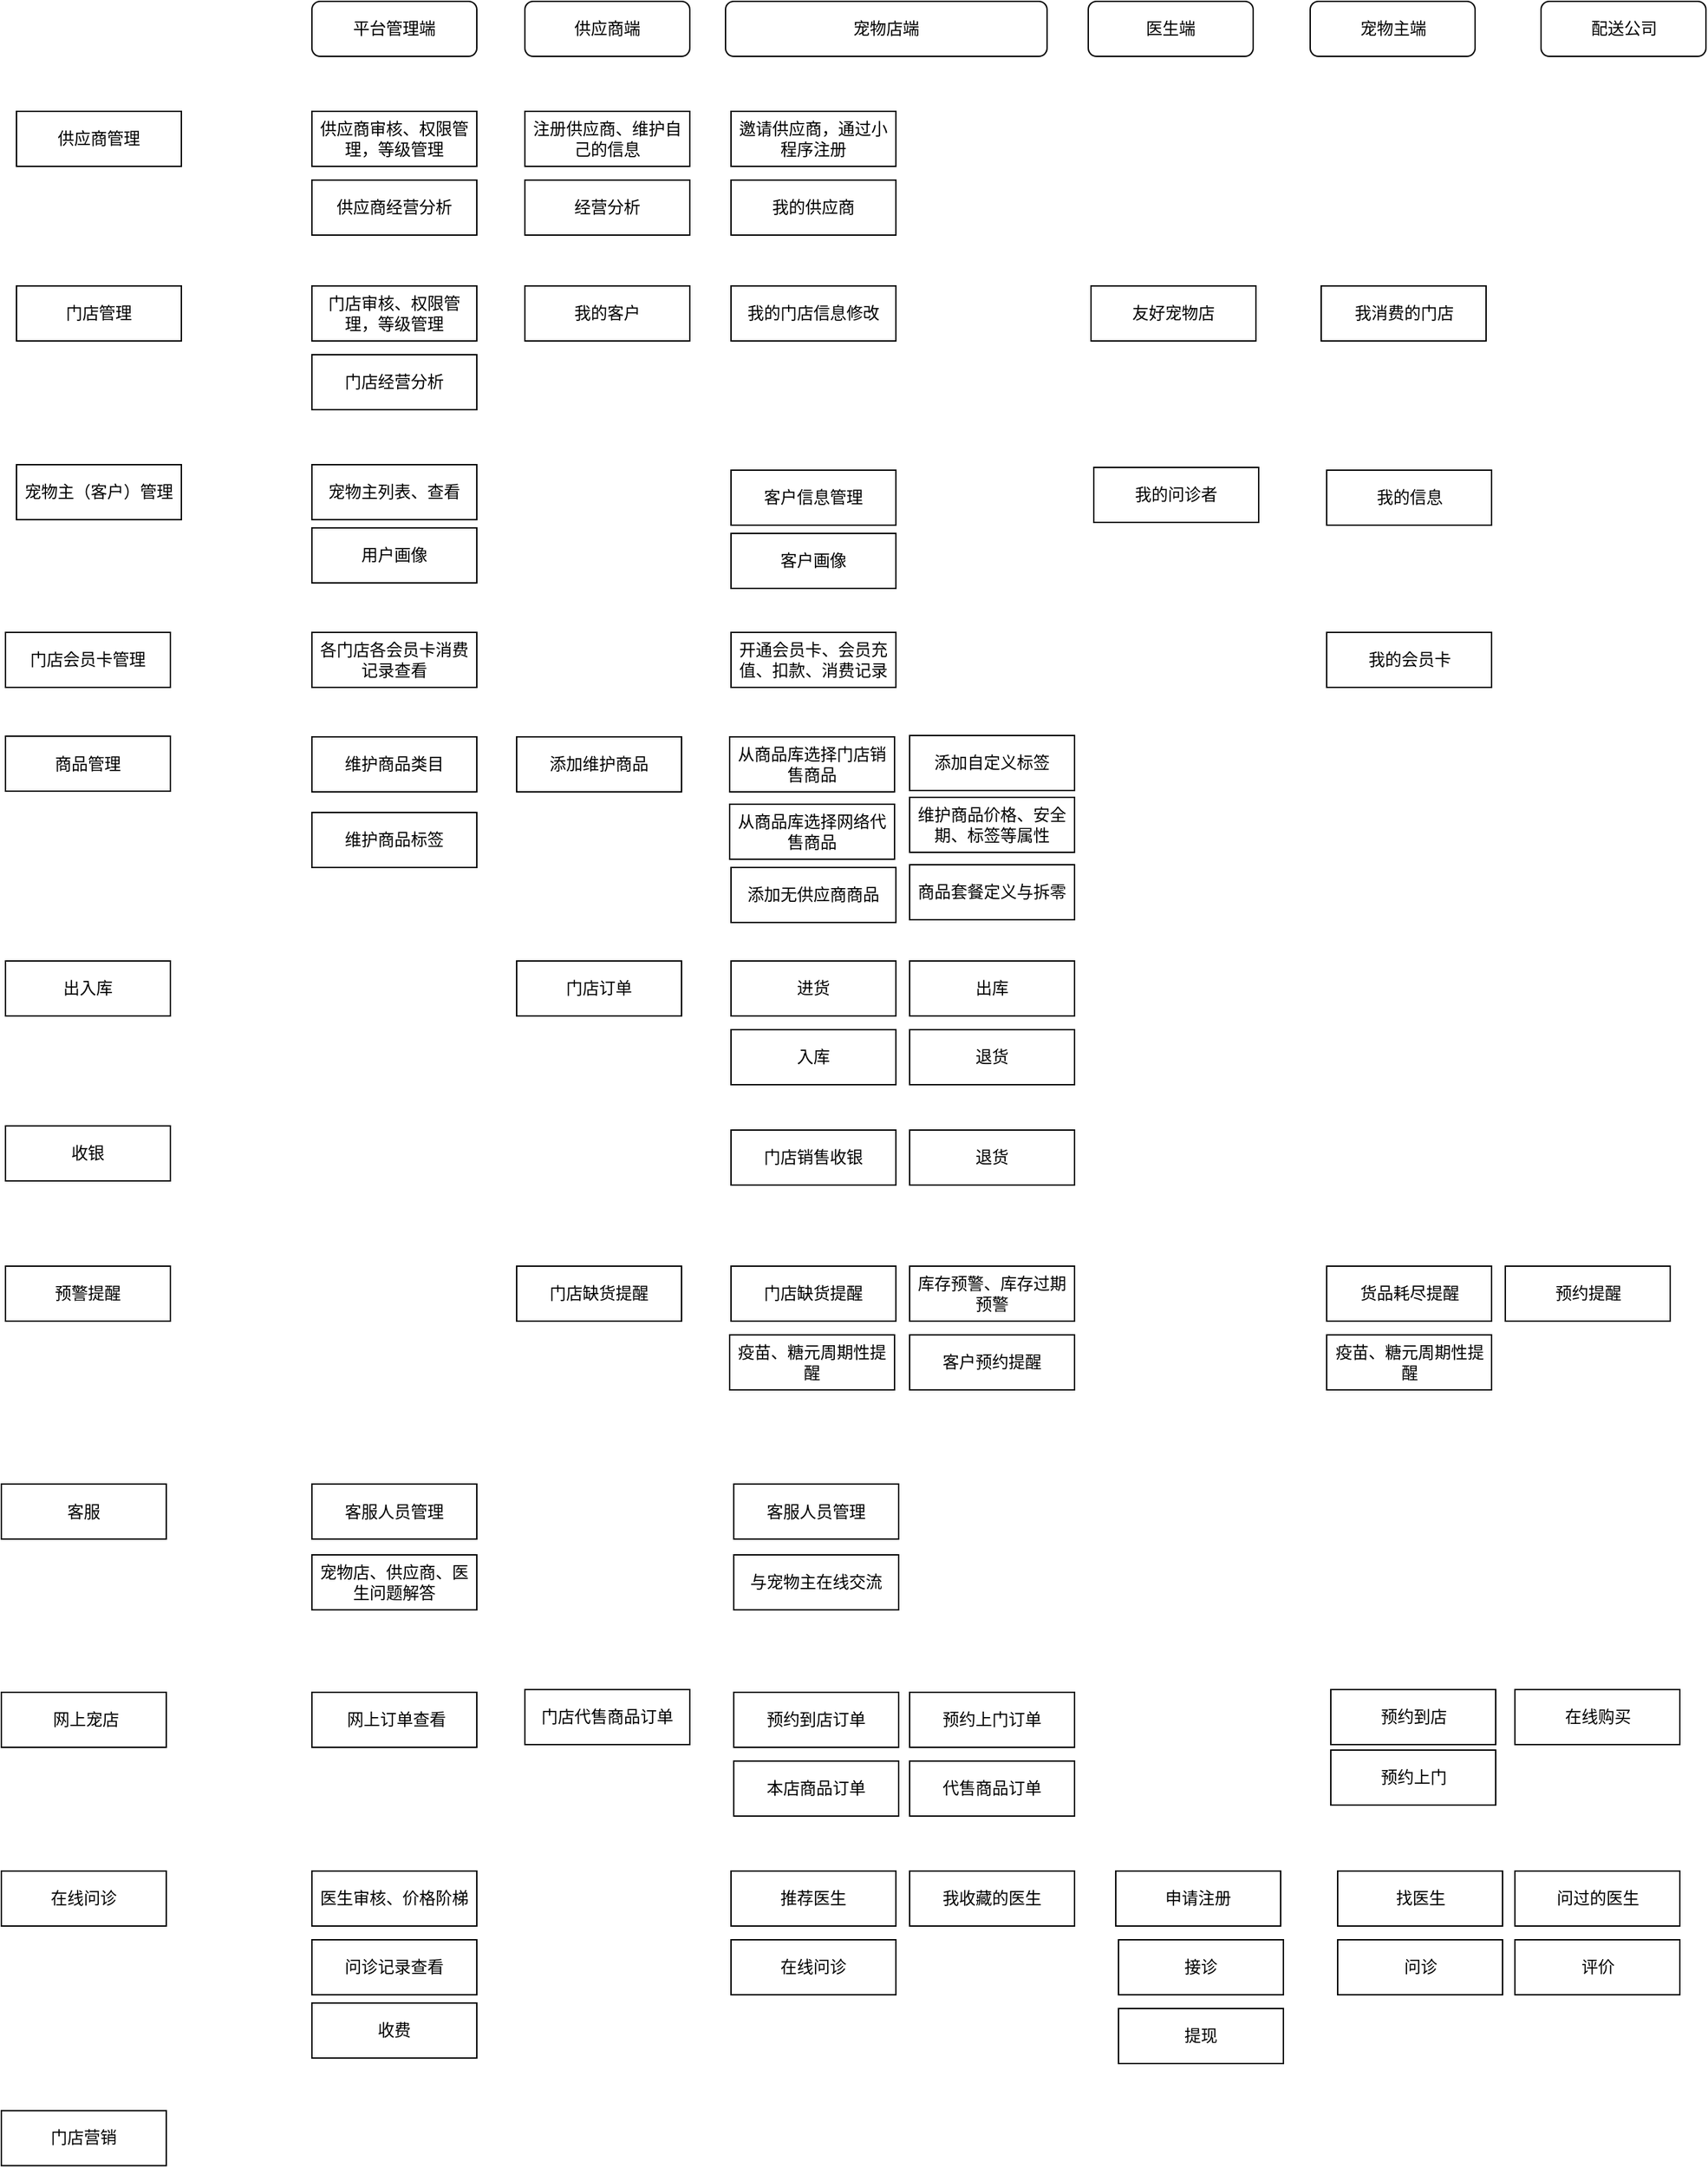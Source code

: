 <mxfile version="10.5.9" type="github"><diagram id="sEovhUTXIATKen_fVmFd" name="Page-1"><mxGraphModel dx="2322" dy="782" grid="1" gridSize="10" guides="1" tooltips="1" connect="1" arrows="1" fold="1" page="1" pageScale="1" pageWidth="827" pageHeight="1169" math="0" shadow="0"><root><mxCell id="0"/><mxCell id="1" parent="0"/><mxCell id="XBmEjtlpkQ7IGjX96Bge-1" value="平台管理端" style="rounded=1;whiteSpace=wrap;html=1;" parent="1" vertex="1"><mxGeometry x="225" y="50" width="120" height="40" as="geometry"/></mxCell><mxCell id="XBmEjtlpkQ7IGjX96Bge-2" value="供应商端" style="rounded=1;whiteSpace=wrap;html=1;" parent="1" vertex="1"><mxGeometry x="380" y="50" width="120" height="40" as="geometry"/></mxCell><mxCell id="XBmEjtlpkQ7IGjX96Bge-3" value="宠物店端" style="rounded=1;whiteSpace=wrap;html=1;" parent="1" vertex="1"><mxGeometry x="526" y="50" width="234" height="40" as="geometry"/></mxCell><mxCell id="XBmEjtlpkQ7IGjX96Bge-4" value="医生端" style="rounded=1;whiteSpace=wrap;html=1;" parent="1" vertex="1"><mxGeometry x="790" y="50" width="120" height="40" as="geometry"/></mxCell><mxCell id="XBmEjtlpkQ7IGjX96Bge-5" value="宠物主端" style="rounded=1;whiteSpace=wrap;html=1;" parent="1" vertex="1"><mxGeometry x="951.5" y="50" width="120" height="40" as="geometry"/></mxCell><mxCell id="XBmEjtlpkQ7IGjX96Bge-6" value="配送公司" style="rounded=1;whiteSpace=wrap;html=1;" parent="1" vertex="1"><mxGeometry x="1119.5" y="50" width="120" height="40" as="geometry"/></mxCell><mxCell id="XBmEjtlpkQ7IGjX96Bge-7" value="供应商管理" style="rounded=0;whiteSpace=wrap;html=1;" parent="1" vertex="1"><mxGeometry x="10" y="130" width="120" height="40" as="geometry"/></mxCell><mxCell id="XBmEjtlpkQ7IGjX96Bge-8" value="门店管理" style="rounded=0;whiteSpace=wrap;html=1;" parent="1" vertex="1"><mxGeometry x="10" y="257" width="120" height="40" as="geometry"/></mxCell><mxCell id="XBmEjtlpkQ7IGjX96Bge-10" value="供应商审核、权限管理，等级管理" style="rounded=0;whiteSpace=wrap;html=1;" parent="1" vertex="1"><mxGeometry x="225" y="130" width="120" height="40" as="geometry"/></mxCell><mxCell id="XBmEjtlpkQ7IGjX96Bge-11" value="注册供应商、维护自己的信息" style="rounded=0;whiteSpace=wrap;html=1;" parent="1" vertex="1"><mxGeometry x="380" y="130" width="120" height="40" as="geometry"/></mxCell><mxCell id="XBmEjtlpkQ7IGjX96Bge-12" value="邀请供应商，通过小程序注册" style="rounded=0;whiteSpace=wrap;html=1;" parent="1" vertex="1"><mxGeometry x="530" y="130" width="120" height="40" as="geometry"/></mxCell><mxCell id="XBmEjtlpkQ7IGjX96Bge-13" value="我的供应商" style="rounded=0;whiteSpace=wrap;html=1;" parent="1" vertex="1"><mxGeometry x="530" y="180" width="120" height="40" as="geometry"/></mxCell><mxCell id="XBmEjtlpkQ7IGjX96Bge-16" value="门店审核、权限管理，等级管理" style="rounded=0;whiteSpace=wrap;html=1;" parent="1" vertex="1"><mxGeometry x="225" y="257" width="120" height="40" as="geometry"/></mxCell><mxCell id="XBmEjtlpkQ7IGjX96Bge-17" value="供应商经营分析" style="rounded=0;whiteSpace=wrap;html=1;" parent="1" vertex="1"><mxGeometry x="225" y="180" width="120" height="40" as="geometry"/></mxCell><mxCell id="XBmEjtlpkQ7IGjX96Bge-18" value="门店经营分析" style="rounded=0;whiteSpace=wrap;html=1;" parent="1" vertex="1"><mxGeometry x="225" y="307" width="120" height="40" as="geometry"/></mxCell><mxCell id="XBmEjtlpkQ7IGjX96Bge-19" value="经营分析" style="rounded=0;whiteSpace=wrap;html=1;" parent="1" vertex="1"><mxGeometry x="380" y="180" width="120" height="40" as="geometry"/></mxCell><mxCell id="XBmEjtlpkQ7IGjX96Bge-21" value="我的客户" style="rounded=0;whiteSpace=wrap;html=1;" parent="1" vertex="1"><mxGeometry x="380" y="257" width="120" height="40" as="geometry"/></mxCell><mxCell id="XBmEjtlpkQ7IGjX96Bge-22" value="我的门店信息修改" style="rounded=0;whiteSpace=wrap;html=1;" parent="1" vertex="1"><mxGeometry x="530" y="257" width="120" height="40" as="geometry"/></mxCell><mxCell id="XBmEjtlpkQ7IGjX96Bge-23" value="我消费的门店" style="rounded=0;whiteSpace=wrap;html=1;" parent="1" vertex="1"><mxGeometry x="959.5" y="257" width="120" height="40" as="geometry"/></mxCell><mxCell id="XBmEjtlpkQ7IGjX96Bge-25" value="宠物主（客户）管理" style="rounded=0;whiteSpace=wrap;html=1;" parent="1" vertex="1"><mxGeometry x="10" y="387" width="120" height="40" as="geometry"/></mxCell><mxCell id="XBmEjtlpkQ7IGjX96Bge-28" value="宠物主列表、查看" style="rounded=0;whiteSpace=wrap;html=1;" parent="1" vertex="1"><mxGeometry x="225" y="387" width="120" height="40" as="geometry"/></mxCell><mxCell id="XBmEjtlpkQ7IGjX96Bge-29" value="用户画像" style="rounded=0;whiteSpace=wrap;html=1;" parent="1" vertex="1"><mxGeometry x="225" y="433" width="120" height="40" as="geometry"/></mxCell><mxCell id="XBmEjtlpkQ7IGjX96Bge-30" value="客户信息管理" style="rounded=0;whiteSpace=wrap;html=1;" parent="1" vertex="1"><mxGeometry x="530" y="391" width="120" height="40" as="geometry"/></mxCell><mxCell id="XBmEjtlpkQ7IGjX96Bge-31" value="客户画像" style="rounded=0;whiteSpace=wrap;html=1;" parent="1" vertex="1"><mxGeometry x="530" y="437" width="120" height="40" as="geometry"/></mxCell><mxCell id="XBmEjtlpkQ7IGjX96Bge-32" value="我的问诊者" style="rounded=0;whiteSpace=wrap;html=1;" parent="1" vertex="1"><mxGeometry x="794" y="389" width="120" height="40" as="geometry"/></mxCell><mxCell id="XBmEjtlpkQ7IGjX96Bge-33" value="友好宠物店" style="rounded=0;whiteSpace=wrap;html=1;" parent="1" vertex="1"><mxGeometry x="792" y="257" width="120" height="40" as="geometry"/></mxCell><mxCell id="XBmEjtlpkQ7IGjX96Bge-34" value="我的信息" style="rounded=0;whiteSpace=wrap;html=1;" parent="1" vertex="1"><mxGeometry x="963.5" y="391" width="120" height="40" as="geometry"/></mxCell><mxCell id="XBmEjtlpkQ7IGjX96Bge-37" value="门店会员卡管理" style="rounded=0;whiteSpace=wrap;html=1;" parent="1" vertex="1"><mxGeometry x="2" y="509" width="120" height="40" as="geometry"/></mxCell><mxCell id="XBmEjtlpkQ7IGjX96Bge-40" value="各门店各会员卡消费记录查看" style="rounded=0;whiteSpace=wrap;html=1;" parent="1" vertex="1"><mxGeometry x="225" y="509" width="120" height="40" as="geometry"/></mxCell><mxCell id="XBmEjtlpkQ7IGjX96Bge-41" value="开通会员卡、会员充值、扣款、消费记录" style="rounded=0;whiteSpace=wrap;html=1;" parent="1" vertex="1"><mxGeometry x="530" y="509" width="120" height="40" as="geometry"/></mxCell><mxCell id="XBmEjtlpkQ7IGjX96Bge-42" value="我的会员卡" style="rounded=0;whiteSpace=wrap;html=1;" parent="1" vertex="1"><mxGeometry x="963.5" y="509" width="120" height="40" as="geometry"/></mxCell><mxCell id="XBmEjtlpkQ7IGjX96Bge-44" value="商品管理" style="rounded=0;whiteSpace=wrap;html=1;" parent="1" vertex="1"><mxGeometry x="2" y="584.5" width="120" height="40" as="geometry"/></mxCell><mxCell id="XBmEjtlpkQ7IGjX96Bge-45" value="维护商品类目" style="rounded=0;whiteSpace=wrap;html=1;" parent="1" vertex="1"><mxGeometry x="225" y="585" width="120" height="40" as="geometry"/></mxCell><mxCell id="XBmEjtlpkQ7IGjX96Bge-46" value="维护商品标签" style="rounded=0;whiteSpace=wrap;html=1;" parent="1" vertex="1"><mxGeometry x="225" y="640" width="120" height="40" as="geometry"/></mxCell><mxCell id="XBmEjtlpkQ7IGjX96Bge-47" value="添加维护商品" style="rounded=0;whiteSpace=wrap;html=1;" parent="1" vertex="1"><mxGeometry x="374" y="585" width="120" height="40" as="geometry"/></mxCell><mxCell id="XBmEjtlpkQ7IGjX96Bge-48" value="从商品库选择门店销售商品" style="rounded=0;whiteSpace=wrap;html=1;" parent="1" vertex="1"><mxGeometry x="529" y="585" width="120" height="40" as="geometry"/></mxCell><mxCell id="XBmEjtlpkQ7IGjX96Bge-49" value="从商品库选择网络代售商品" style="rounded=0;whiteSpace=wrap;html=1;" parent="1" vertex="1"><mxGeometry x="529" y="634" width="120" height="40" as="geometry"/></mxCell><mxCell id="XBmEjtlpkQ7IGjX96Bge-50" value="添加无供应商商品" style="rounded=0;whiteSpace=wrap;html=1;" parent="1" vertex="1"><mxGeometry x="530" y="680" width="120" height="40" as="geometry"/></mxCell><mxCell id="XBmEjtlpkQ7IGjX96Bge-51" value="添加自定义标签" style="rounded=0;whiteSpace=wrap;html=1;" parent="1" vertex="1"><mxGeometry x="660" y="584" width="120" height="40" as="geometry"/></mxCell><mxCell id="XBmEjtlpkQ7IGjX96Bge-52" value="维护商品价格、安全期、标签等属性" style="rounded=0;whiteSpace=wrap;html=1;" parent="1" vertex="1"><mxGeometry x="660" y="629" width="120" height="40" as="geometry"/></mxCell><mxCell id="XBmEjtlpkQ7IGjX96Bge-55" value="商品套餐定义与拆零" style="rounded=0;whiteSpace=wrap;html=1;" parent="1" vertex="1"><mxGeometry x="660" y="678" width="120" height="40" as="geometry"/></mxCell><mxCell id="jSRBQBXFx0lPbAhyE8VO-3" value="出入库" style="rounded=0;whiteSpace=wrap;html=1;" vertex="1" parent="1"><mxGeometry x="2" y="748" width="120" height="40" as="geometry"/></mxCell><mxCell id="jSRBQBXFx0lPbAhyE8VO-4" value="进货" style="rounded=0;whiteSpace=wrap;html=1;" vertex="1" parent="1"><mxGeometry x="530" y="748" width="120" height="40" as="geometry"/></mxCell><mxCell id="jSRBQBXFx0lPbAhyE8VO-5" value="门店订单" style="rounded=0;whiteSpace=wrap;html=1;" vertex="1" parent="1"><mxGeometry x="374" y="748" width="120" height="40" as="geometry"/></mxCell><mxCell id="jSRBQBXFx0lPbAhyE8VO-8" value="入库" style="rounded=0;whiteSpace=wrap;html=1;" vertex="1" parent="1"><mxGeometry x="530" y="798" width="120" height="40" as="geometry"/></mxCell><mxCell id="jSRBQBXFx0lPbAhyE8VO-9" value="出库" style="rounded=0;whiteSpace=wrap;html=1;" vertex="1" parent="1"><mxGeometry x="660" y="748" width="120" height="40" as="geometry"/></mxCell><mxCell id="jSRBQBXFx0lPbAhyE8VO-10" value="退货" style="rounded=0;whiteSpace=wrap;html=1;" vertex="1" parent="1"><mxGeometry x="660" y="798" width="120" height="40" as="geometry"/></mxCell><mxCell id="jSRBQBXFx0lPbAhyE8VO-11" value="收银" style="rounded=0;whiteSpace=wrap;html=1;" vertex="1" parent="1"><mxGeometry x="2" y="868" width="120" height="40" as="geometry"/></mxCell><mxCell id="jSRBQBXFx0lPbAhyE8VO-12" value="门店销售收银" style="rounded=0;whiteSpace=wrap;html=1;" vertex="1" parent="1"><mxGeometry x="530" y="871" width="120" height="40" as="geometry"/></mxCell><mxCell id="jSRBQBXFx0lPbAhyE8VO-13" value="退货" style="rounded=0;whiteSpace=wrap;html=1;" vertex="1" parent="1"><mxGeometry x="660" y="871" width="120" height="40" as="geometry"/></mxCell><mxCell id="jSRBQBXFx0lPbAhyE8VO-14" value="预警提醒" style="rounded=0;whiteSpace=wrap;html=1;" vertex="1" parent="1"><mxGeometry x="2" y="970" width="120" height="40" as="geometry"/></mxCell><mxCell id="jSRBQBXFx0lPbAhyE8VO-15" value="门店缺货提醒" style="rounded=0;whiteSpace=wrap;html=1;" vertex="1" parent="1"><mxGeometry x="374" y="970" width="120" height="40" as="geometry"/></mxCell><mxCell id="jSRBQBXFx0lPbAhyE8VO-16" value="门店缺货提醒" style="rounded=0;whiteSpace=wrap;html=1;" vertex="1" parent="1"><mxGeometry x="530" y="970" width="120" height="40" as="geometry"/></mxCell><mxCell id="jSRBQBXFx0lPbAhyE8VO-17" value="库存预警、库存过期预警" style="rounded=0;whiteSpace=wrap;html=1;" vertex="1" parent="1"><mxGeometry x="660" y="970" width="120" height="40" as="geometry"/></mxCell><mxCell id="jSRBQBXFx0lPbAhyE8VO-18" value="货品耗尽提醒" style="rounded=0;whiteSpace=wrap;html=1;" vertex="1" parent="1"><mxGeometry x="963.5" y="970" width="120" height="40" as="geometry"/></mxCell><mxCell id="jSRBQBXFx0lPbAhyE8VO-19" value="疫苗、糖元周期性提醒" style="rounded=0;whiteSpace=wrap;html=1;" vertex="1" parent="1"><mxGeometry x="529" y="1020" width="120" height="40" as="geometry"/></mxCell><mxCell id="jSRBQBXFx0lPbAhyE8VO-20" value="客户预约提醒" style="rounded=0;whiteSpace=wrap;html=1;" vertex="1" parent="1"><mxGeometry x="660" y="1020" width="120" height="40" as="geometry"/></mxCell><mxCell id="jSRBQBXFx0lPbAhyE8VO-21" value="疫苗、糖元周期性提醒" style="rounded=0;whiteSpace=wrap;html=1;" vertex="1" parent="1"><mxGeometry x="963.5" y="1020" width="120" height="40" as="geometry"/></mxCell><mxCell id="jSRBQBXFx0lPbAhyE8VO-22" value="预约提醒" style="rounded=0;whiteSpace=wrap;html=1;" vertex="1" parent="1"><mxGeometry x="1093.5" y="970" width="120" height="40" as="geometry"/></mxCell><mxCell id="jSRBQBXFx0lPbAhyE8VO-23" value="客服" style="rounded=0;whiteSpace=wrap;html=1;" vertex="1" parent="1"><mxGeometry x="-1" y="1128.5" width="120" height="40" as="geometry"/></mxCell><mxCell id="jSRBQBXFx0lPbAhyE8VO-24" value="客服人员管理" style="rounded=0;whiteSpace=wrap;html=1;" vertex="1" parent="1"><mxGeometry x="225" y="1128.5" width="120" height="40" as="geometry"/></mxCell><mxCell id="jSRBQBXFx0lPbAhyE8VO-25" value="客服人员管理" style="rounded=0;whiteSpace=wrap;html=1;" vertex="1" parent="1"><mxGeometry x="532" y="1128.5" width="120" height="40" as="geometry"/></mxCell><mxCell id="jSRBQBXFx0lPbAhyE8VO-26" value="宠物店、供应商、医生问题解答" style="rounded=0;whiteSpace=wrap;html=1;" vertex="1" parent="1"><mxGeometry x="225" y="1180" width="120" height="40" as="geometry"/></mxCell><mxCell id="jSRBQBXFx0lPbAhyE8VO-27" value="与宠物主在线交流" style="rounded=0;whiteSpace=wrap;html=1;" vertex="1" parent="1"><mxGeometry x="532" y="1180" width="120" height="40" as="geometry"/></mxCell><mxCell id="jSRBQBXFx0lPbAhyE8VO-28" value="门店营销" style="rounded=0;whiteSpace=wrap;html=1;" vertex="1" parent="1"><mxGeometry x="-1" y="1584.286" width="120" height="40" as="geometry"/></mxCell><mxCell id="jSRBQBXFx0lPbAhyE8VO-29" value="&amp;nbsp;网上宠店" style="rounded=0;whiteSpace=wrap;html=1;" vertex="1" parent="1"><mxGeometry x="-1" y="1280" width="120" height="40" as="geometry"/></mxCell><mxCell id="jSRBQBXFx0lPbAhyE8VO-30" value="&amp;nbsp;网上订单查看" style="rounded=0;whiteSpace=wrap;html=1;" vertex="1" parent="1"><mxGeometry x="225" y="1280" width="120" height="40" as="geometry"/></mxCell><mxCell id="jSRBQBXFx0lPbAhyE8VO-31" value="预约到店" style="rounded=0;whiteSpace=wrap;html=1;" vertex="1" parent="1"><mxGeometry x="966.5" y="1278" width="120" height="40" as="geometry"/></mxCell><mxCell id="jSRBQBXFx0lPbAhyE8VO-32" value="预约上门" style="rounded=0;whiteSpace=wrap;html=1;" vertex="1" parent="1"><mxGeometry x="966.5" y="1322" width="120" height="40" as="geometry"/></mxCell><mxCell id="jSRBQBXFx0lPbAhyE8VO-34" value="在线购买" style="rounded=0;whiteSpace=wrap;html=1;" vertex="1" parent="1"><mxGeometry x="1100.5" y="1278" width="120" height="40" as="geometry"/></mxCell><mxCell id="jSRBQBXFx0lPbAhyE8VO-35" value="门店代售商品订单" style="rounded=0;whiteSpace=wrap;html=1;" vertex="1" parent="1"><mxGeometry x="380" y="1278" width="120" height="40" as="geometry"/></mxCell><mxCell id="jSRBQBXFx0lPbAhyE8VO-36" value="预约到店订单" style="rounded=0;whiteSpace=wrap;html=1;" vertex="1" parent="1"><mxGeometry x="532" y="1280" width="120" height="40" as="geometry"/></mxCell><mxCell id="jSRBQBXFx0lPbAhyE8VO-37" value="预约上门订单" style="rounded=0;whiteSpace=wrap;html=1;" vertex="1" parent="1"><mxGeometry x="660" y="1280" width="120" height="40" as="geometry"/></mxCell><mxCell id="jSRBQBXFx0lPbAhyE8VO-38" value="本店商品订单" style="rounded=0;whiteSpace=wrap;html=1;" vertex="1" parent="1"><mxGeometry x="532" y="1330" width="120" height="40" as="geometry"/></mxCell><mxCell id="jSRBQBXFx0lPbAhyE8VO-39" value="代售商品订单" style="rounded=0;whiteSpace=wrap;html=1;" vertex="1" parent="1"><mxGeometry x="660" y="1330" width="120" height="40" as="geometry"/></mxCell><mxCell id="jSRBQBXFx0lPbAhyE8VO-40" value="在线问诊" style="rounded=0;whiteSpace=wrap;html=1;" vertex="1" parent="1"><mxGeometry x="-1" y="1410" width="120" height="40" as="geometry"/></mxCell><mxCell id="jSRBQBXFx0lPbAhyE8VO-41" value="医生审核、价格阶梯" style="rounded=0;whiteSpace=wrap;html=1;" vertex="1" parent="1"><mxGeometry x="225" y="1410" width="120" height="40" as="geometry"/></mxCell><mxCell id="jSRBQBXFx0lPbAhyE8VO-44" value="问诊记录查看" style="rounded=0;whiteSpace=wrap;html=1;" vertex="1" parent="1"><mxGeometry x="225" y="1460" width="120" height="40" as="geometry"/></mxCell><mxCell id="jSRBQBXFx0lPbAhyE8VO-45" value="收费" style="rounded=0;whiteSpace=wrap;html=1;" vertex="1" parent="1"><mxGeometry x="225" y="1506" width="120" height="40" as="geometry"/></mxCell><mxCell id="jSRBQBXFx0lPbAhyE8VO-46" value="申请注册" style="rounded=0;whiteSpace=wrap;html=1;" vertex="1" parent="1"><mxGeometry x="810" y="1410" width="120" height="40" as="geometry"/></mxCell><mxCell id="jSRBQBXFx0lPbAhyE8VO-47" value="接诊" style="rounded=0;whiteSpace=wrap;html=1;" vertex="1" parent="1"><mxGeometry x="812" y="1460" width="120" height="40" as="geometry"/></mxCell><mxCell id="jSRBQBXFx0lPbAhyE8VO-48" value="提现" style="rounded=0;whiteSpace=wrap;html=1;" vertex="1" parent="1"><mxGeometry x="812" y="1510" width="120" height="40" as="geometry"/></mxCell><mxCell id="jSRBQBXFx0lPbAhyE8VO-49" value="推荐医生" style="rounded=0;whiteSpace=wrap;html=1;" vertex="1" parent="1"><mxGeometry x="530" y="1410" width="120" height="40" as="geometry"/></mxCell><mxCell id="jSRBQBXFx0lPbAhyE8VO-50" value="在线问诊" style="rounded=0;whiteSpace=wrap;html=1;" vertex="1" parent="1"><mxGeometry x="530" y="1460" width="120" height="40" as="geometry"/></mxCell><mxCell id="jSRBQBXFx0lPbAhyE8VO-51" value="我收藏的医生" style="rounded=0;whiteSpace=wrap;html=1;" vertex="1" parent="1"><mxGeometry x="660" y="1410" width="120" height="40" as="geometry"/></mxCell><mxCell id="jSRBQBXFx0lPbAhyE8VO-52" value="找医生" style="rounded=0;whiteSpace=wrap;html=1;" vertex="1" parent="1"><mxGeometry x="971.5" y="1410" width="120" height="40" as="geometry"/></mxCell><mxCell id="jSRBQBXFx0lPbAhyE8VO-53" value="问诊" style="rounded=0;whiteSpace=wrap;html=1;" vertex="1" parent="1"><mxGeometry x="971.5" y="1460" width="120" height="40" as="geometry"/></mxCell><mxCell id="jSRBQBXFx0lPbAhyE8VO-54" value="问过的医生" style="rounded=0;whiteSpace=wrap;html=1;" vertex="1" parent="1"><mxGeometry x="1100.5" y="1410" width="120" height="40" as="geometry"/></mxCell><mxCell id="jSRBQBXFx0lPbAhyE8VO-55" value="评价" style="rounded=0;whiteSpace=wrap;html=1;" vertex="1" parent="1"><mxGeometry x="1100.5" y="1460" width="120" height="40" as="geometry"/></mxCell></root></mxGraphModel></diagram></mxfile>